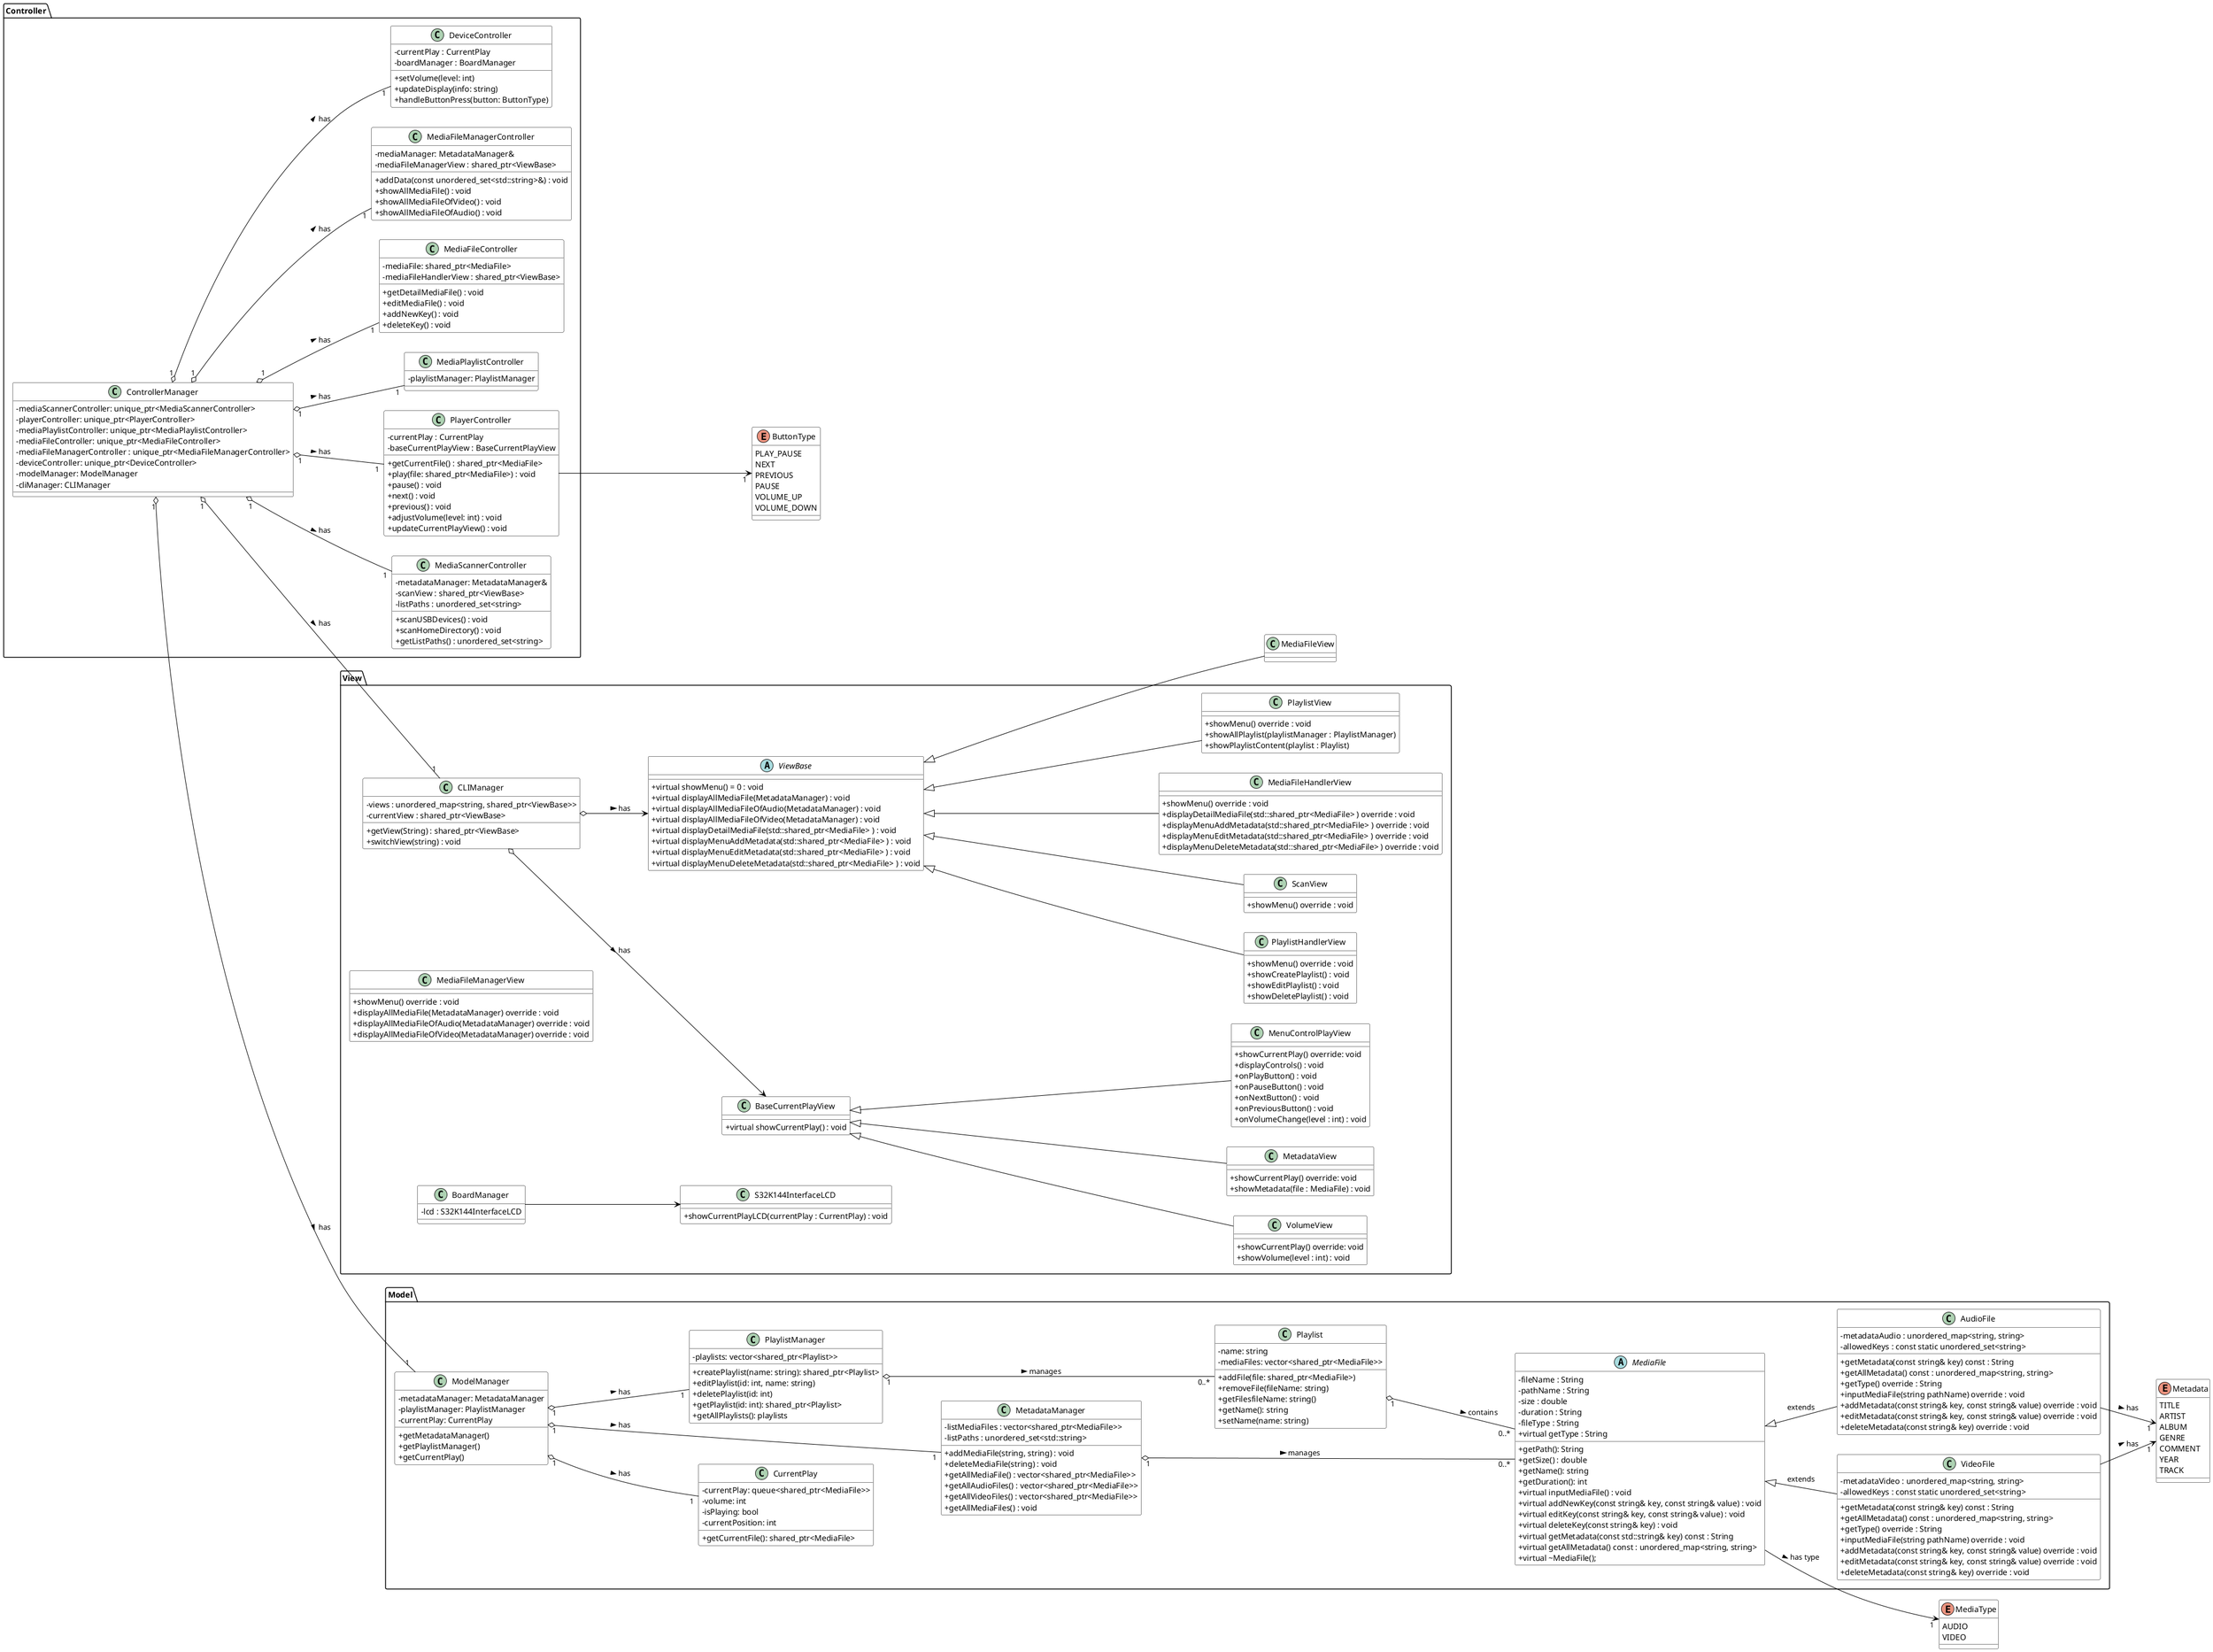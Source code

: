 @startuml Media Player Class Diagram

left to right direction
' Style configurations
skinparam classAttributeIconSize 0
skinparam class {
    BackgroundColor white
    ArrowColor black
    BorderColor black
}


package View {
    class CLIManager {
        - views : unordered_map<string, shared_ptr<ViewBase>> 
        - currentView : shared_ptr<ViewBase>
        + getView(String) : shared_ptr<ViewBase>
        + switchView(string) : void 
    }

    abstract class ViewBase {
        + virtual showMenu() = 0 : void 
        + virtual displayAllMediaFile(MetadataManager) : void
        + virtual displayAllMediaFileOfAudio(MetadataManager) : void
        + virtual displayAllMediaFileOfVideo(MetadataManager) : void
        + virtual displayDetailMediaFile(std::shared_ptr<MediaFile> ) : void
        + virtual displayMenuAddMetadata(std::shared_ptr<MediaFile> ) : void
        + virtual displayMenuEditMetadata(std::shared_ptr<MediaFile> ) : void
        + virtual displayMenuDeleteMetadata(std::shared_ptr<MediaFile> ) : void
    }

    class ScanView {
        + showMenu() override : void
    }

    class MediaFileManagerView {
        + showMenu() override : void
        + displayAllMediaFile(MetadataManager) override : void
        + displayAllMediaFileOfAudio(MetadataManager) override : void
        + displayAllMediaFileOfVideo(MetadataManager) override : void
    }

    class MediaFileHandlerView {
        + showMenu() override : void
        + displayDetailMediaFile(std::shared_ptr<MediaFile> ) override : void
        + displayMenuAddMetadata(std::shared_ptr<MediaFile> ) override : void
        + displayMenuEditMetadata(std::shared_ptr<MediaFile> ) override : void
        + displayMenuDeleteMetadata(std::shared_ptr<MediaFile> ) override : void
    }

    class PlaylistView {
        + showMenu() override : void
        + showAllPlaylist(playlistManager : PlaylistManager)
        + showPlaylistContent(playlist : Playlist)
    }

    class PlaylistHandlerView {
        + showMenu() override : void
        + showCreatePlaylist() : void
        + showEditPlaylist() : void
        + showDeletePlaylist() : void
    }

    class BaseCurrentPlayView {
        + virtual showCurrentPlay() : void
    }

    class VolumeView {
        + showCurrentPlay() override: void
        + showVolume(level : int) : void
    }

    class MetadataView {
        + showCurrentPlay() override: void
        + showMetadata(file : MediaFile) : void
    }

    class MenuControlPlayView {
        + showCurrentPlay() override: void
        + displayControls() : void
        + onPlayButton() : void
        + onPauseButton() : void
        + onNextButton() : void
        + onPreviousButton() : void
        + onVolumeChange(level : int) : void
    }

    class BoardManager {
        - lcd : S32K144InterfaceLCD
    }

    class S32K144InterfaceLCD {
        + showCurrentPlayLCD(currentPlay : CurrentPlay) : void
    }
}

CLIManager o--> ViewBase : has >
CLIManager o--> BaseCurrentPlayView : has >
ViewBase <|-- ScanView
ViewBase <|-- MediaFileView
ViewBase <|-- MediaFileHandlerView
ViewBase <|-- PlaylistView
ViewBase <|-- PlaylistHandlerView
BaseCurrentPlayView <|-- VolumeView
BaseCurrentPlayView <|-- MetadataView
BaseCurrentPlayView <|-- MenuControlPlayView
BoardManager --> S32K144InterfaceLCD


package Controller {
    class ControllerManager {
        - mediaScannerController: unique_ptr<MediaScannerController>
        - playerController: unique_ptr<PlayerController>
        - mediaPlaylistController: unique_ptr<MediaPlaylistController>
        - mediaFileController: unique_ptr<MediaFileController>
        - mediaFileManagerController : unique_ptr<MediaFileManagerController>
        - deviceController: unique_ptr<DeviceController>
        - modelManager: ModelManager
        - cliManager: CLIManager
    }

    
    class MediaScannerController {
        - metadataManager: MetadataManager&
        - scanView : shared_ptr<ViewBase>
        - listPaths : unordered_set<string>
        + scanUSBDevices() : void
        + scanHomeDirectory() : void
        + getListPaths() : unordered_set<string> 
    }

    
    class PlayerController {
        - currentPlay : CurrentPlay
        - baseCurrentPlayView : BaseCurrentPlayView
        + getCurrentFile() : shared_ptr<MediaFile>
        + play(file: shared_ptr<MediaFile>) : void
        + pause() : void
        + next() : void
        + previous() : void
        + adjustVolume(level: int) : void
        + updateCurrentPlayView() : void
    }

    class MediaPlaylistController {
        - playlistManager: PlaylistManager
    }


    class MediaFileController {
        - mediaFile: shared_ptr<MediaFile>
        - mediaFileHandlerView : shared_ptr<ViewBase>
        + getDetailMediaFile() : void 
        + editMediaFile() : void
        + addNewKey() : void
        + deleteKey() : void
    }

    class MediaFileManagerController {
        - mediaManager: MetadataManager& 
        - mediaFileManagerView : shared_ptr<ViewBase>
        + addData(const unordered_set<std::string>&) : void
        + showAllMediaFile() : void
        + showAllMediaFileOfVideo() : void 
        + showAllMediaFileOfAudio() : void
    }

    class DeviceController {
        - currentPlay : CurrentPlay
        - boardManager : BoardManager
        + setVolume(level: int)
        + updateDisplay(info: string)
        + handleButtonPress(button: ButtonType)
    }


}

ControllerManager "1" o-- "1" MediaScannerController : has >
ControllerManager "1" o-- "1" PlayerController : has >
ControllerManager "1" o-- "1" MediaPlaylistController : has >
ControllerManager "1" o-- "1" MediaFileController : has >
ControllerManager "1" o-- "1" MediaFileManagerController : has >
ControllerManager "1" o-- "1" DeviceController : has >


package Model {

    class ModelManager{
        - metadataManager: MetadataManager
        - playlistManager: PlaylistManager
        - currentPlay: CurrentPlay
        + getMetadataManager()
        + getPlaylistManager()
        + getCurrentPlay()
    }

    class CurrentPlay{
        - currentPlay: queue<shared_ptr<MediaFile>>
        - volume: int
        - isPlaying: bool
        - currentPosition: int
        + getCurrentFile(): shared_ptr<MediaFile>
    }

    abstract class MediaFile {
        - fileName : String
        - pathName : String
        - size : double
        - duration : String
        - fileType : String
        + getPath(): String
        + getSize() : double
        + getName(): string
        + getDuration(): int
        + virtual getType : String
        + virtual inputMediaFile() : void
        + virtual addNewKey(const string& key, const string& value) : void 
        + virtual editKey(const string& key, const string& value) : void
        + virtual deleteKey(const string& key) : void
        + virtual getMetadata(const std::string& key) const : String
        + virtual getAllMetadata() const : unordered_map<string, string>
        + virtual ~MediaFile();
    }
    
    class AudioFile {
        - metadataAudio : unordered_map<string, string> 
        - allowedKeys : const static unordered_set<string>
        + getMetadata(const string& key) const : String
        + getAllMetadata() const : unordered_map<string, string>
        + getType() override : String
        + inputMediaFile(string pathName) override : void
        + addMetadata(const string& key, const string& value) override : void 
        + editMetadata(const string& key, const string& value) override : void
        + deleteMetadata(const string& key) override : void
    }
    
    class VideoFile {
        - metadataVideo : unordered_map<string, string> 
        - allowedKeys : const static unordered_set<string>
        + getMetadata(const string& key) const : String
        + getAllMetadata() const : unordered_map<string, string>
        + getType() override : String
        + inputMediaFile(string pathName) override : void
        + addMetadata(const string& key, const string& value) override : void 
        + editMetadata(const string& key, const string& value) override : void
        + deleteMetadata(const string& key) override : void
    }
    
    class Playlist {
        - name: string
        - mediaFiles: vector<shared_ptr<MediaFile>>
        + addFile(file: shared_ptr<MediaFile>)
        + removeFile(fileName: string)
        + getFilesfileName: string()
        + getName(): string
        + setName(name: string)
    }

    class MetadataManager {
        - listMediaFiles : vector<shared_ptr<MediaFile>>
        - listPaths : unordered_set<std::string>
        + addMediaFile(string, string) : void
        + deleteMediaFile(string) : void
        + getAllMediaFile() : vector<shared_ptr<MediaFile>>
        + getAllAudioFiles() : vector<shared_ptr<MediaFile>>
        + getAllVideoFiles() : vector<shared_ptr<MediaFile>>
        + getAllMediaFiles() : void
    }
    
    class PlaylistManager {
        - playlists: vector<shared_ptr<Playlist>>
        + createPlaylist(name: string): shared_ptr<Playlist>
        + editPlaylist(id: int, name: string)
        + deletePlaylist(id: int)
        + getPlaylist(id: int): shared_ptr<Playlist>
        + getAllPlaylists(): playlists
    }
    
}


enum MediaType {
    AUDIO
    VIDEO
}

enum Metadata{
    TITLE
    ARTIST
    ALBUM
    GENRE
    COMMENT
    YEAR
    TRACK
}

enum ButtonType {
    PLAY_PAUSE
    NEXT
    PREVIOUS
    PAUSE
    VOLUME_UP
    VOLUME_DOWN
}

' Inheritance relationships
MediaFile <|-- AudioFile : extends
MediaFile <|-- VideoFile : extends

' Composition relationships (strong ownership)
PlaylistManager "1" o-- "0..*" Playlist : manages >
Playlist "1" o-- "0..*" MediaFile : contains >
MetadataManager "1" o-- "0..*" MediaFile : manages >

ModelManager "1" o-- "1" MetadataManager : has >
ModelManager "1" o-- "1" PlaylistManager : has >
ModelManager "1" o-- "1" CurrentPlay : has >

' Association relationships

MediaFile --> "1" MediaType : has type >
PlayerController --> "1" ButtonType
AudioFile --> "1" Metadata : has >
VideoFile --> "1" Metadata : has >

ControllerManager "1" o-- "1" ModelManager : has >
ControllerManager "1" o-- "1" CLIManager : has >
@enduml